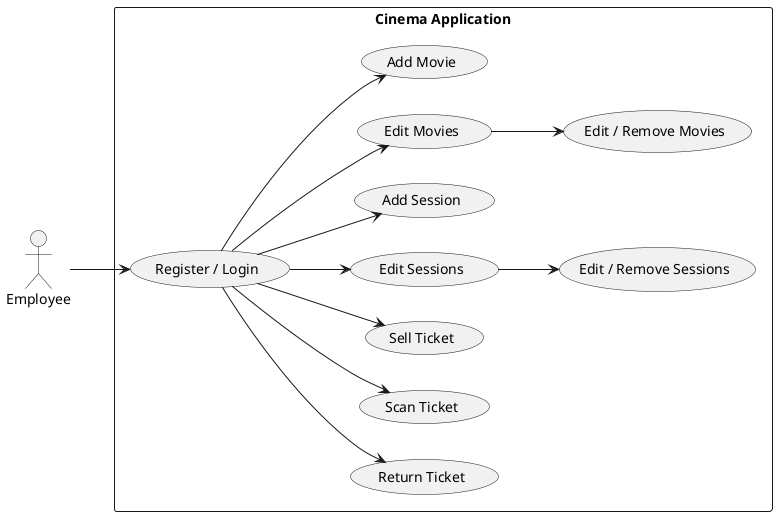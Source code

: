 @startuml Cinema Application

left to right direction
actor Employee

rectangle "Cinema Application" {
usecase "Register / Login" as RegisterLogin
usecase "Return Ticket" as ReturnTicket
usecase "Scan Ticket" as ScanTicket
usecase "Sell Ticket" as SellTicket
usecase "Edit Sessions" as EditSessions
usecase "Add Session" as AddSession
usecase "Edit Movies" as EditMovies
usecase "Add Movie" as AddMovie

usecase "Edit / Remove Movies" as EditRemoveMovies
usecase "Edit / Remove Sessions" as EditRemoveSessions
}

Employee --> RegisterLogin
RegisterLogin --> AddMovie
RegisterLogin --> EditMovies
RegisterLogin --> AddSession
RegisterLogin --> EditSessions
RegisterLogin --> SellTicket
RegisterLogin --> ScanTicket
RegisterLogin --> ReturnTicket
EditMovies --> EditRemoveMovies
EditSessions --> EditRemoveSessions

@enduml
